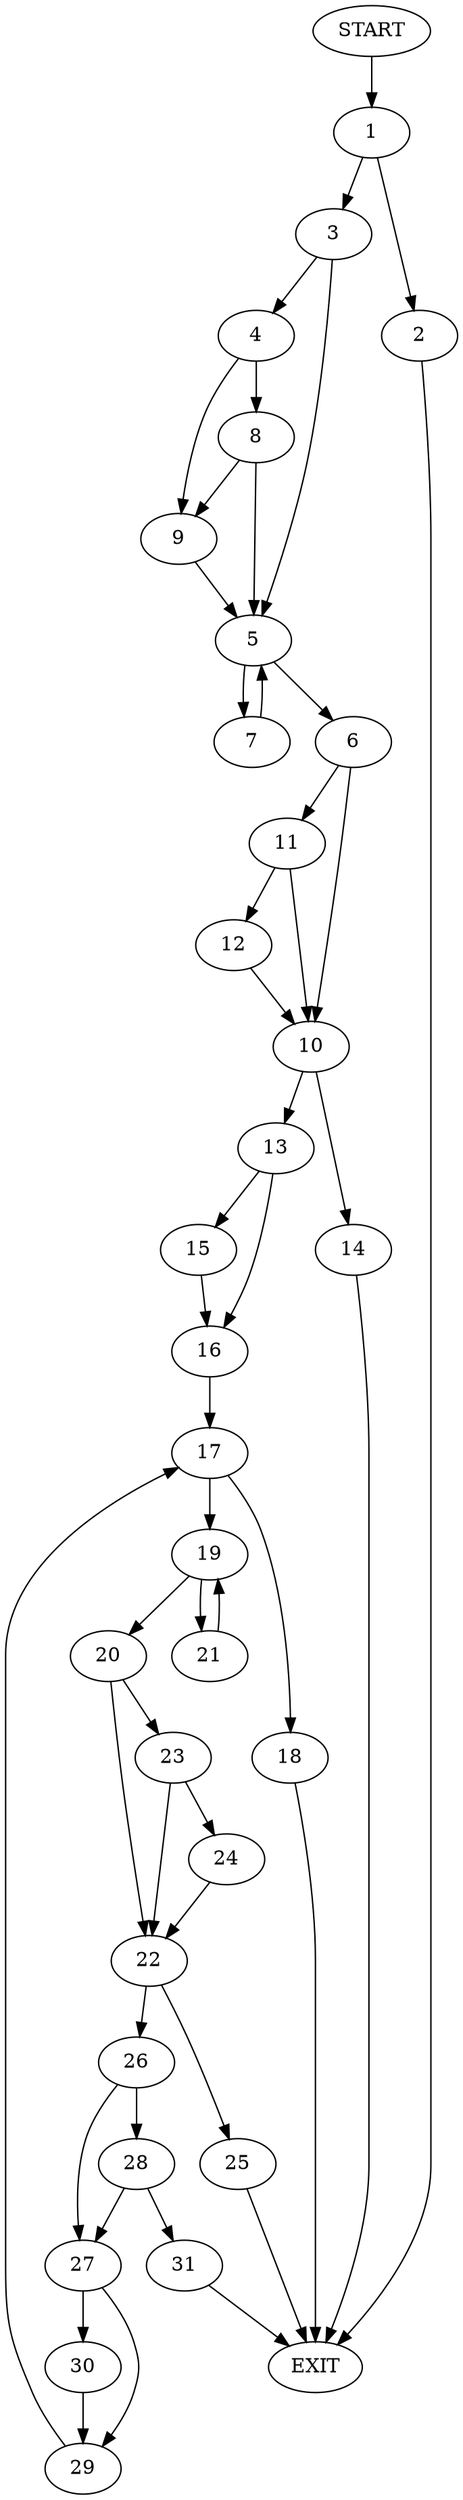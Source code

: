 digraph {
0 [label="START"]
32 [label="EXIT"]
0 -> 1
1 -> 2
1 -> 3
3 -> 4
3 -> 5
2 -> 32
5 -> 6
5 -> 7
4 -> 8
4 -> 9
9 -> 5
8 -> 5
8 -> 9
7 -> 5
6 -> 10
6 -> 11
11 -> 10
11 -> 12
10 -> 13
10 -> 14
12 -> 10
13 -> 15
13 -> 16
14 -> 32
16 -> 17
15 -> 16
17 -> 18
17 -> 19
18 -> 32
19 -> 20
19 -> 21
20 -> 22
20 -> 23
21 -> 19
23 -> 22
23 -> 24
22 -> 25
22 -> 26
24 -> 22
25 -> 32
26 -> 27
26 -> 28
27 -> 29
27 -> 30
28 -> 27
28 -> 31
31 -> 32
29 -> 17
30 -> 29
}
